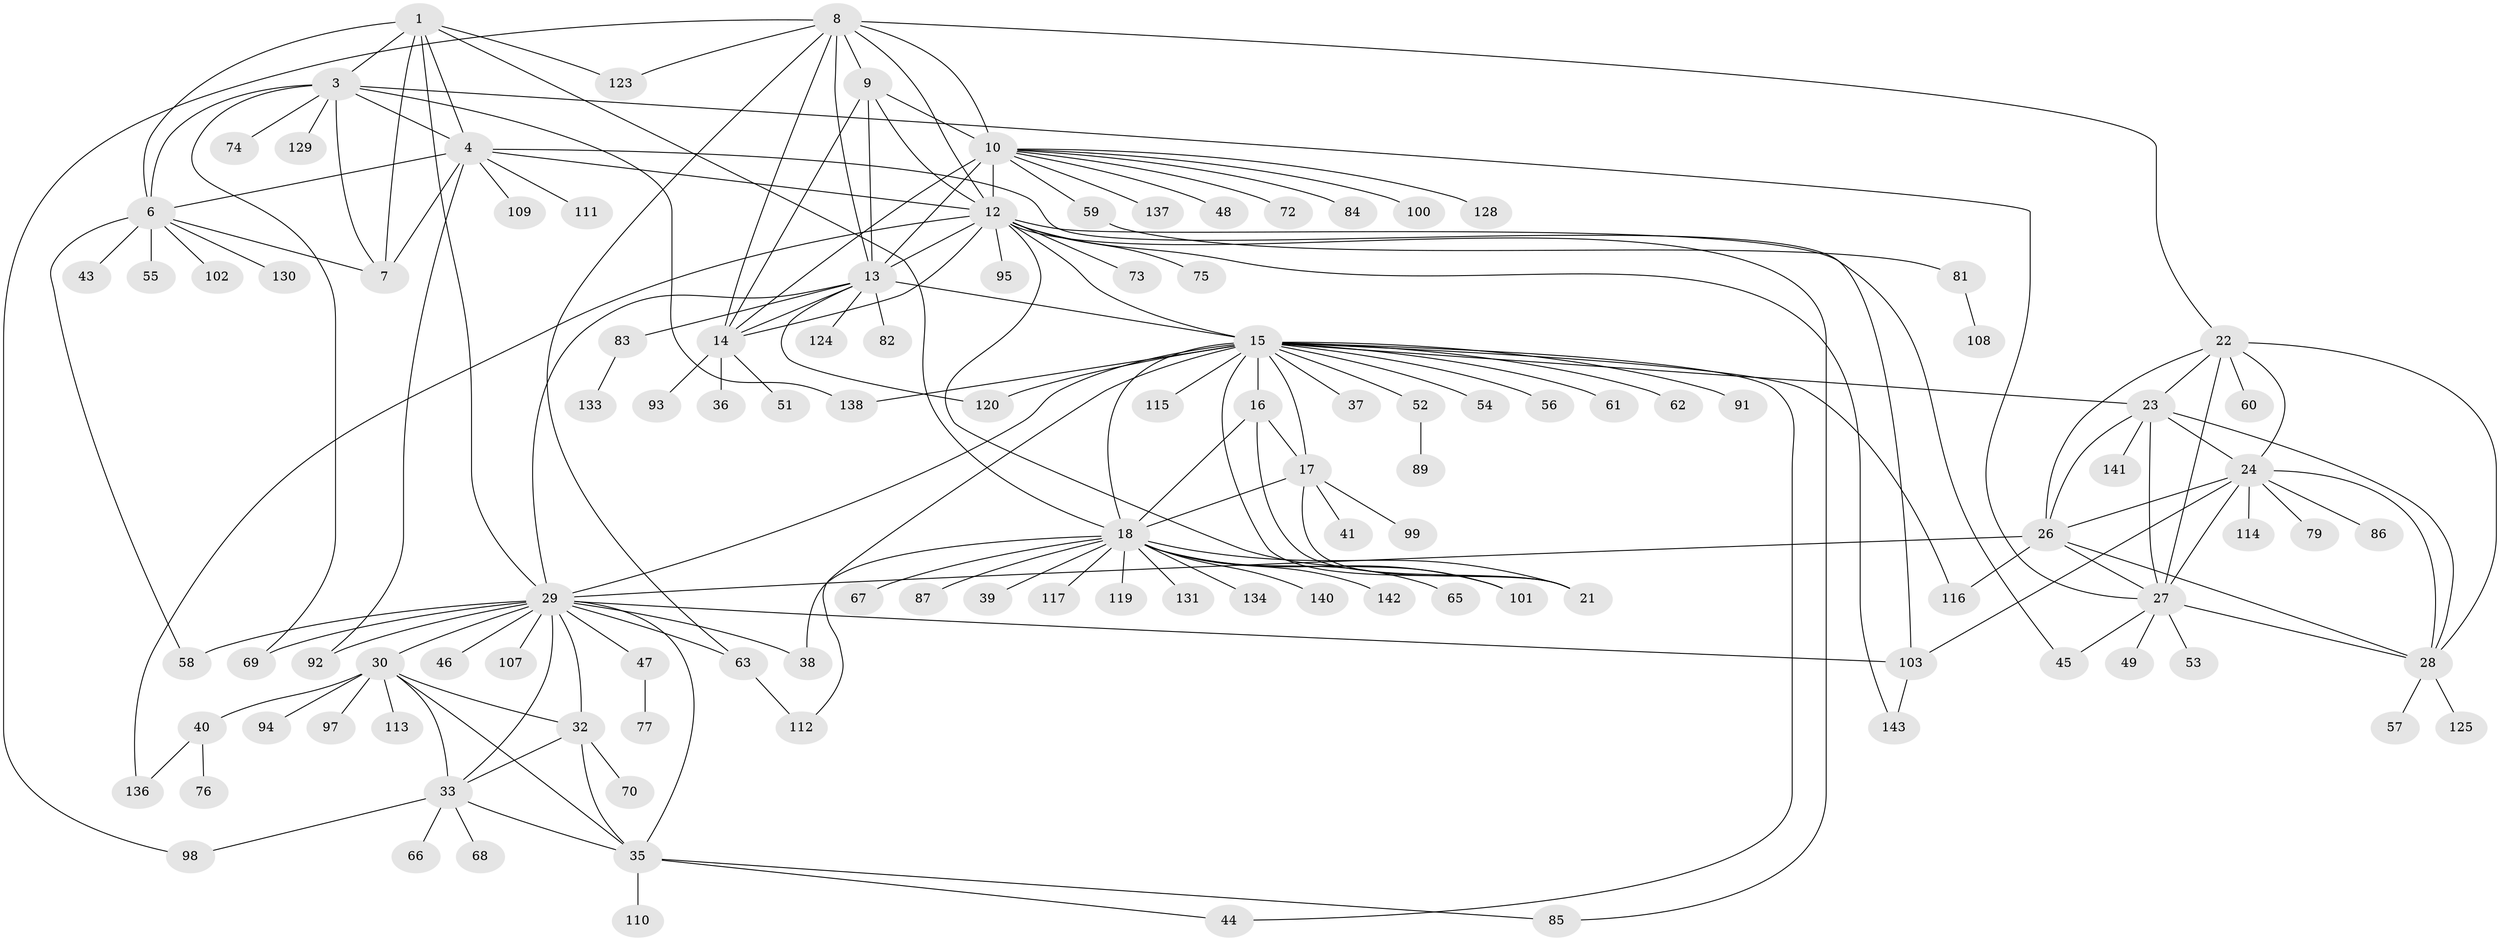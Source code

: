 // Generated by graph-tools (version 1.1) at 2025/52/02/27/25 19:52:21]
// undirected, 115 vertices, 178 edges
graph export_dot {
graph [start="1"]
  node [color=gray90,style=filled];
  1 [super="+2"];
  3 [super="+71"];
  4 [super="+5"];
  6 [super="+106"];
  7 [super="+42"];
  8;
  9;
  10 [super="+11"];
  12 [super="+132"];
  13 [super="+96"];
  14 [super="+50"];
  15 [super="+19"];
  16;
  17 [super="+88"];
  18 [super="+20"];
  21;
  22;
  23 [super="+90"];
  24 [super="+25"];
  26 [super="+122"];
  27 [super="+118"];
  28 [super="+121"];
  29 [super="+34"];
  30 [super="+31"];
  32 [super="+105"];
  33 [super="+135"];
  35;
  36;
  37;
  38;
  39 [super="+139"];
  40 [super="+78"];
  41;
  43;
  44;
  45;
  46;
  47;
  48;
  49;
  51;
  52 [super="+64"];
  53;
  54;
  55;
  56;
  57;
  58 [super="+80"];
  59;
  60;
  61;
  62;
  63 [super="+126"];
  65;
  66;
  67;
  68;
  69;
  70;
  72;
  73;
  74;
  75;
  76;
  77;
  79;
  81;
  82;
  83;
  84;
  85;
  86;
  87;
  89;
  91;
  92;
  93;
  94;
  95;
  97;
  98;
  99;
  100;
  101;
  102;
  103 [super="+104"];
  107;
  108;
  109;
  110;
  111;
  112 [super="+127"];
  113;
  114;
  115;
  116;
  117;
  119;
  120;
  123;
  124;
  125;
  128;
  129;
  130;
  131;
  133;
  134;
  136;
  137;
  138;
  140;
  141;
  142;
  143;
  1 -- 3 [weight=2];
  1 -- 4 [weight=4];
  1 -- 6 [weight=2];
  1 -- 7 [weight=2];
  1 -- 29;
  1 -- 18;
  1 -- 123;
  3 -- 4 [weight=2];
  3 -- 6;
  3 -- 7;
  3 -- 27;
  3 -- 69;
  3 -- 74;
  3 -- 138;
  3 -- 129;
  4 -- 6 [weight=2];
  4 -- 7 [weight=2];
  4 -- 12;
  4 -- 92;
  4 -- 109;
  4 -- 111;
  4 -- 103;
  6 -- 7;
  6 -- 43;
  6 -- 55;
  6 -- 58;
  6 -- 102;
  6 -- 130;
  8 -- 9;
  8 -- 10 [weight=2];
  8 -- 12;
  8 -- 13;
  8 -- 14;
  8 -- 22;
  8 -- 63;
  8 -- 98;
  8 -- 123;
  9 -- 10 [weight=2];
  9 -- 12;
  9 -- 13;
  9 -- 14;
  10 -- 12 [weight=2];
  10 -- 13 [weight=2];
  10 -- 14 [weight=2];
  10 -- 48;
  10 -- 137;
  10 -- 128;
  10 -- 100;
  10 -- 72;
  10 -- 84;
  10 -- 59;
  12 -- 13;
  12 -- 14;
  12 -- 45;
  12 -- 73;
  12 -- 75;
  12 -- 85;
  12 -- 95;
  12 -- 101;
  12 -- 136;
  12 -- 143;
  12 -- 15;
  13 -- 14;
  13 -- 29;
  13 -- 82;
  13 -- 83;
  13 -- 120;
  13 -- 124;
  13 -- 15;
  14 -- 36;
  14 -- 51;
  14 -- 93;
  15 -- 16 [weight=2];
  15 -- 17 [weight=2];
  15 -- 18 [weight=4];
  15 -- 21 [weight=2];
  15 -- 23;
  15 -- 29;
  15 -- 37;
  15 -- 44;
  15 -- 52;
  15 -- 54;
  15 -- 56;
  15 -- 61;
  15 -- 91;
  15 -- 115;
  15 -- 138;
  15 -- 112;
  15 -- 116;
  15 -- 120;
  15 -- 62;
  16 -- 17;
  16 -- 18 [weight=2];
  16 -- 21;
  17 -- 18 [weight=2];
  17 -- 21;
  17 -- 41;
  17 -- 99;
  18 -- 21 [weight=2];
  18 -- 38;
  18 -- 39;
  18 -- 67;
  18 -- 87;
  18 -- 101;
  18 -- 117;
  18 -- 119;
  18 -- 142;
  18 -- 65;
  18 -- 131;
  18 -- 134;
  18 -- 140;
  22 -- 23;
  22 -- 24 [weight=2];
  22 -- 26;
  22 -- 27;
  22 -- 28;
  22 -- 60;
  23 -- 24 [weight=2];
  23 -- 26;
  23 -- 27;
  23 -- 28;
  23 -- 141;
  24 -- 26 [weight=2];
  24 -- 27 [weight=2];
  24 -- 28 [weight=2];
  24 -- 79;
  24 -- 86;
  24 -- 103;
  24 -- 114;
  26 -- 27;
  26 -- 28;
  26 -- 116;
  26 -- 29;
  27 -- 28;
  27 -- 45;
  27 -- 49;
  27 -- 53;
  28 -- 57;
  28 -- 125;
  29 -- 30 [weight=4];
  29 -- 32 [weight=2];
  29 -- 33 [weight=2];
  29 -- 35 [weight=2];
  29 -- 46;
  29 -- 47;
  29 -- 69;
  29 -- 107;
  29 -- 58 [weight=2];
  29 -- 38;
  29 -- 103;
  29 -- 63;
  29 -- 92;
  30 -- 32 [weight=2];
  30 -- 33 [weight=2];
  30 -- 35 [weight=2];
  30 -- 40;
  30 -- 97;
  30 -- 113;
  30 -- 94;
  32 -- 33;
  32 -- 35;
  32 -- 70;
  33 -- 35;
  33 -- 66;
  33 -- 68;
  33 -- 98;
  35 -- 44;
  35 -- 85;
  35 -- 110;
  40 -- 76;
  40 -- 136;
  47 -- 77;
  52 -- 89;
  59 -- 81;
  63 -- 112;
  81 -- 108;
  83 -- 133;
  103 -- 143;
}
